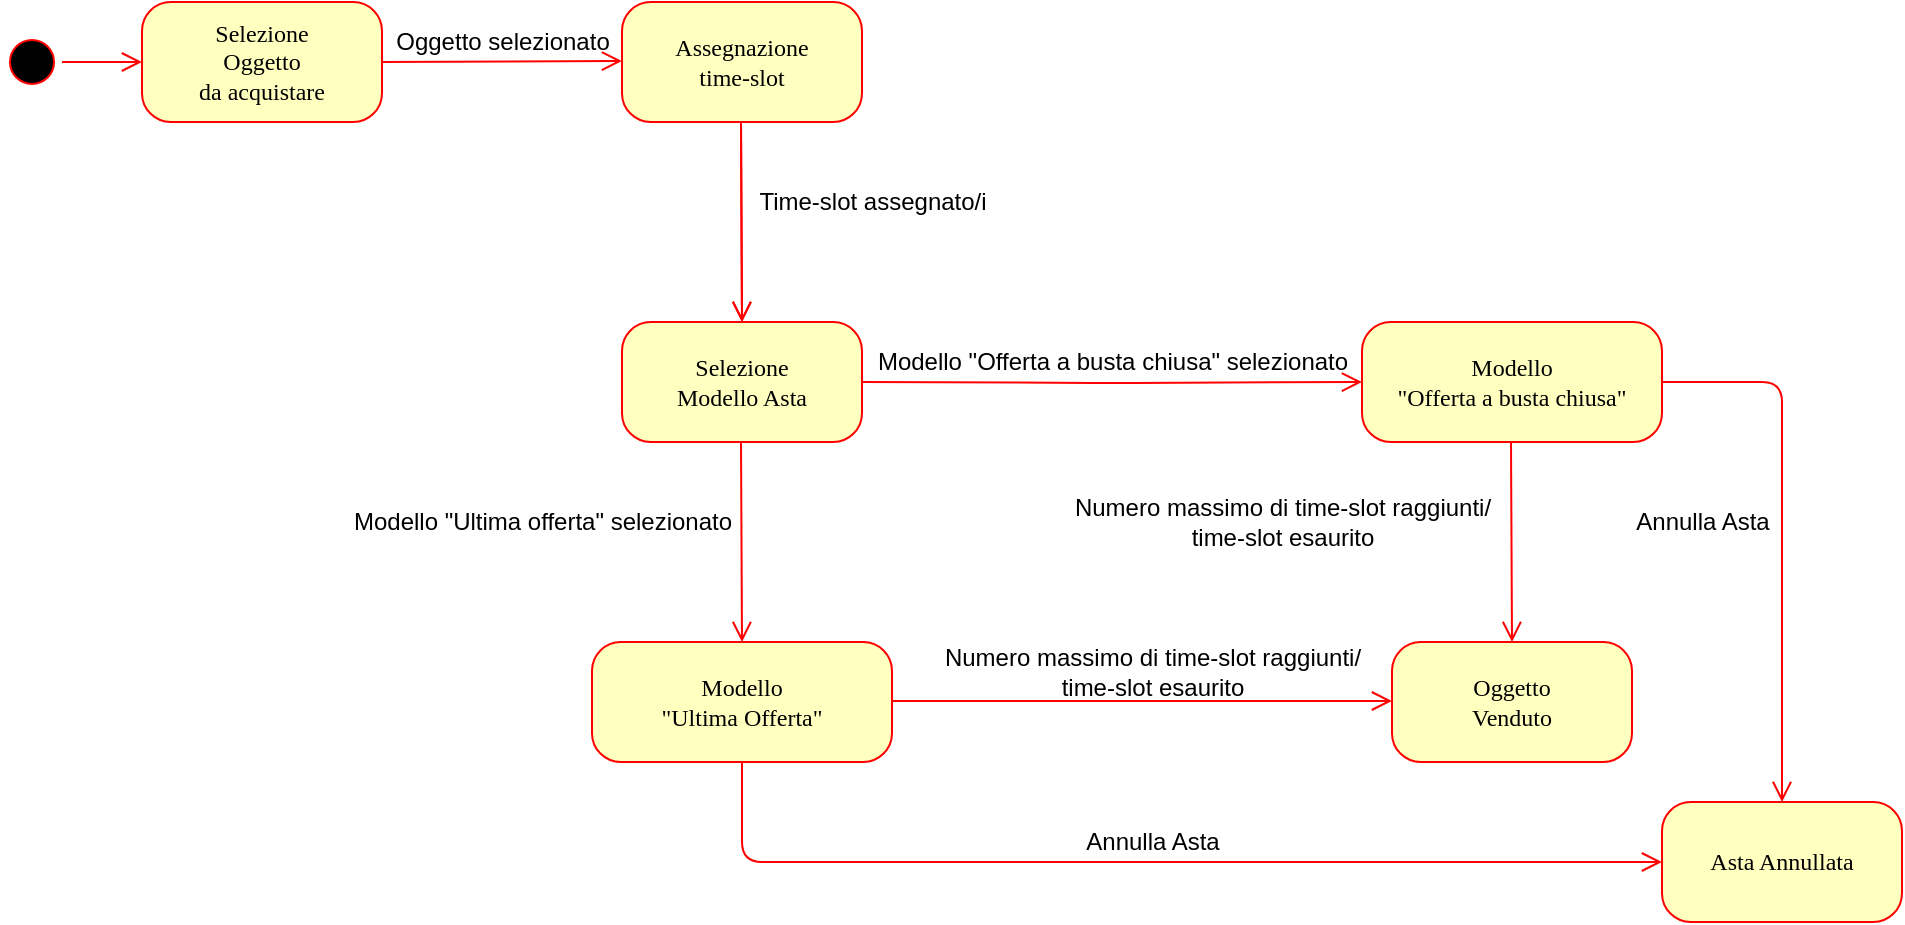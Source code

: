 <mxfile version="12.8.5" type="device"><diagram name="Page-1" id="58cdce13-f638-feb5-8d6f-7d28b1aa9fa0"><mxGraphModel dx="1108" dy="482" grid="1" gridSize="10" guides="1" tooltips="1" connect="1" arrows="1" fold="1" page="1" pageScale="1" pageWidth="1100" pageHeight="850" background="#ffffff" math="0" shadow="0"><root><mxCell id="0"/><mxCell id="1" parent="0"/><mxCell id="382b91b5511bd0f7-1" value="" style="ellipse;html=1;shape=startState;fillColor=#000000;strokeColor=#ff0000;rounded=1;shadow=0;comic=0;labelBackgroundColor=none;fontFamily=Verdana;fontSize=12;fontColor=#000000;align=center;direction=south;" parent="1" vertex="1"><mxGeometry x="130" y="135" width="30" height="30" as="geometry"/></mxCell><mxCell id="382b91b5511bd0f7-5" value="Assegnazione&lt;br&gt;time-slot" style="rounded=1;whiteSpace=wrap;html=1;arcSize=24;fillColor=#ffffc0;strokeColor=#ff0000;shadow=0;comic=0;labelBackgroundColor=none;fontFamily=Verdana;fontSize=12;fontColor=#000000;align=center;" parent="1" vertex="1"><mxGeometry x="440" y="120" width="120" height="60" as="geometry"/></mxCell><mxCell id="382b91b5511bd0f7-6" value="Selezione&lt;br&gt;Oggetto&lt;br&gt;da acquistare" style="rounded=1;whiteSpace=wrap;html=1;arcSize=24;fillColor=#ffffc0;strokeColor=#ff0000;shadow=0;comic=0;labelBackgroundColor=none;fontFamily=Verdana;fontSize=12;fontColor=#000000;align=center;" parent="1" vertex="1"><mxGeometry x="200" y="120" width="120" height="60" as="geometry"/></mxCell><mxCell id="2a3bc250acf0617d-9" style="edgeStyle=orthogonalEdgeStyle;html=1;labelBackgroundColor=none;endArrow=open;endSize=8;strokeColor=#ff0000;fontFamily=Verdana;fontSize=12;align=left;" parent="1" source="382b91b5511bd0f7-1" target="382b91b5511bd0f7-6" edge="1"><mxGeometry relative="1" as="geometry"/></mxCell><mxCell id="dyPRkWZAXjTV81JjuuN2-18" value="Selezione&lt;br&gt;Modello Asta" style="rounded=1;whiteSpace=wrap;html=1;arcSize=24;fillColor=#ffffc0;strokeColor=#ff0000;shadow=0;comic=0;labelBackgroundColor=none;fontFamily=Verdana;fontSize=12;fontColor=#000000;align=center;" parent="1" vertex="1"><mxGeometry x="440" y="280" width="120" height="60" as="geometry"/></mxCell><mxCell id="dyPRkWZAXjTV81JjuuN2-19" style="edgeStyle=elbowEdgeStyle;html=1;labelBackgroundColor=none;endArrow=open;endSize=8;strokeColor=#ff0000;fontFamily=Verdana;fontSize=12;align=left;exitX=0.25;exitY=1;" parent="1" edge="1"><mxGeometry relative="1" as="geometry"><mxPoint x="499.5" y="180" as="sourcePoint"/><mxPoint x="500" y="280" as="targetPoint"/></mxGeometry></mxCell><mxCell id="dyPRkWZAXjTV81JjuuN2-20" style="edgeStyle=orthogonalEdgeStyle;html=1;labelBackgroundColor=none;endArrow=open;endSize=8;strokeColor=#ff0000;fontFamily=Verdana;fontSize=12;align=left;" parent="1" target="dyPRkWZAXjTV81JjuuN2-21" edge="1"><mxGeometry relative="1" as="geometry"><mxPoint x="560" y="310" as="sourcePoint"/></mxGeometry></mxCell><mxCell id="dyPRkWZAXjTV81JjuuN2-21" value="Modello&lt;br&gt;&quot;Offerta a busta chiusa&quot;" style="rounded=1;whiteSpace=wrap;html=1;arcSize=24;fillColor=#ffffc0;strokeColor=#ff0000;shadow=0;comic=0;labelBackgroundColor=none;fontFamily=Verdana;fontSize=12;fontColor=#000000;align=center;" parent="1" vertex="1"><mxGeometry x="810" y="280" width="150" height="60" as="geometry"/></mxCell><mxCell id="dyPRkWZAXjTV81JjuuN2-23" style="edgeStyle=elbowEdgeStyle;html=1;labelBackgroundColor=none;endArrow=open;endSize=8;strokeColor=#ff0000;fontFamily=Verdana;fontSize=12;align=left;exitX=0.25;exitY=1;" parent="1" edge="1"><mxGeometry relative="1" as="geometry"><mxPoint x="499.5" y="340" as="sourcePoint"/><mxPoint x="500" y="440" as="targetPoint"/></mxGeometry></mxCell><mxCell id="dyPRkWZAXjTV81JjuuN2-25" value="Modello&lt;br&gt;&quot;Ultima Offerta&quot;" style="rounded=1;whiteSpace=wrap;html=1;arcSize=24;fillColor=#ffffc0;strokeColor=#ff0000;shadow=0;comic=0;labelBackgroundColor=none;fontFamily=Verdana;fontSize=12;fontColor=#000000;align=center;" parent="1" vertex="1"><mxGeometry x="425" y="440" width="150" height="60" as="geometry"/></mxCell><mxCell id="dyPRkWZAXjTV81JjuuN2-26" style="edgeStyle=elbowEdgeStyle;html=1;labelBackgroundColor=none;endArrow=open;endSize=8;strokeColor=#ff0000;fontFamily=Verdana;fontSize=12;align=left;exitX=0.25;exitY=1;" parent="1" edge="1"><mxGeometry relative="1" as="geometry"><mxPoint x="499.5" y="180" as="sourcePoint"/><mxPoint x="500" y="280" as="targetPoint"/></mxGeometry></mxCell><mxCell id="dyPRkWZAXjTV81JjuuN2-27" value="Oggetto&lt;br&gt;Venduto" style="rounded=1;whiteSpace=wrap;html=1;arcSize=24;fillColor=#ffffc0;strokeColor=#ff0000;shadow=0;comic=0;labelBackgroundColor=none;fontFamily=Verdana;fontSize=12;fontColor=#000000;align=center;" parent="1" vertex="1"><mxGeometry x="825" y="440" width="120" height="60" as="geometry"/></mxCell><mxCell id="dyPRkWZAXjTV81JjuuN2-29" style="edgeStyle=elbowEdgeStyle;html=1;labelBackgroundColor=none;endArrow=open;endSize=8;strokeColor=#ff0000;fontFamily=Verdana;fontSize=12;align=left;exitX=0.25;exitY=1;" parent="1" edge="1"><mxGeometry relative="1" as="geometry"><mxPoint x="884.5" y="340" as="sourcePoint"/><mxPoint x="885" y="440" as="targetPoint"/></mxGeometry></mxCell><mxCell id="dyPRkWZAXjTV81JjuuN2-30" style="edgeStyle=orthogonalEdgeStyle;html=1;labelBackgroundColor=none;endArrow=open;endSize=8;strokeColor=#ff0000;fontFamily=Verdana;fontSize=12;align=left;exitX=1;exitY=0.5;exitDx=0;exitDy=0;" parent="1" source="382b91b5511bd0f7-6" edge="1"><mxGeometry relative="1" as="geometry"><mxPoint x="360" y="149.5" as="sourcePoint"/><mxPoint x="440" y="149.5" as="targetPoint"/></mxGeometry></mxCell><mxCell id="dyPRkWZAXjTV81JjuuN2-32" value="Oggetto selezionato" style="text;html=1;align=center;verticalAlign=middle;resizable=0;points=[];autosize=1;" parent="1" vertex="1"><mxGeometry x="320" y="130" width="120" height="20" as="geometry"/></mxCell><mxCell id="dyPRkWZAXjTV81JjuuN2-33" value="Time-slot assegnato/i" style="text;html=1;align=center;verticalAlign=middle;resizable=0;points=[];autosize=1;" parent="1" vertex="1"><mxGeometry x="500" y="210" width="130" height="20" as="geometry"/></mxCell><mxCell id="dyPRkWZAXjTV81JjuuN2-35" value="Modello &quot;Offerta a busta chiusa&quot; selezionato" style="text;html=1;align=center;verticalAlign=middle;resizable=0;points=[];autosize=1;" parent="1" vertex="1"><mxGeometry x="560" y="290" width="250" height="20" as="geometry"/></mxCell><mxCell id="dyPRkWZAXjTV81JjuuN2-36" value="Modello &quot;Ultima offerta&quot; selezionato" style="text;html=1;align=center;verticalAlign=middle;resizable=0;points=[];autosize=1;" parent="1" vertex="1"><mxGeometry x="300" y="370" width="200" height="20" as="geometry"/></mxCell><mxCell id="dyPRkWZAXjTV81JjuuN2-37" style="edgeStyle=orthogonalEdgeStyle;html=1;labelBackgroundColor=none;endArrow=open;endSize=8;strokeColor=#ff0000;fontFamily=Verdana;fontSize=12;align=left;" parent="1" edge="1"><mxGeometry relative="1" as="geometry"><mxPoint x="575" y="469.5" as="sourcePoint"/><mxPoint x="825" y="469.5" as="targetPoint"/></mxGeometry></mxCell><mxCell id="dyPRkWZAXjTV81JjuuN2-38" value="Numero massimo di time-slot raggiunti/&lt;br&gt;time-slot esaurito" style="text;html=1;align=center;verticalAlign=middle;resizable=0;points=[];autosize=1;" parent="1" vertex="1"><mxGeometry x="660" y="365" width="220" height="30" as="geometry"/></mxCell><mxCell id="dyPRkWZAXjTV81JjuuN2-40" value="Numero massimo di time-slot raggiunti/&lt;br&gt;time-slot esaurito" style="text;html=1;align=center;verticalAlign=middle;resizable=0;points=[];autosize=1;" parent="1" vertex="1"><mxGeometry x="595" y="440" width="220" height="30" as="geometry"/></mxCell><mxCell id="A3K0JBtu_HOzARxkVbDt-3" value="Asta Annullata" style="rounded=1;whiteSpace=wrap;html=1;arcSize=24;fillColor=#ffffc0;strokeColor=#ff0000;shadow=0;comic=0;labelBackgroundColor=none;fontFamily=Verdana;fontSize=12;fontColor=#000000;align=center;" parent="1" vertex="1"><mxGeometry x="960" y="520" width="120" height="60" as="geometry"/></mxCell><mxCell id="9mK2WWWWAvH49M6KPqgp-1" style="edgeStyle=orthogonalEdgeStyle;html=1;labelBackgroundColor=none;endArrow=open;endSize=8;strokeColor=#ff0000;fontFamily=Verdana;fontSize=12;align=left;exitX=0.5;exitY=1;exitDx=0;exitDy=0;entryX=0;entryY=0.5;entryDx=0;entryDy=0;" parent="1" source="dyPRkWZAXjTV81JjuuN2-25" target="A3K0JBtu_HOzARxkVbDt-3" edge="1"><mxGeometry relative="1" as="geometry"><mxPoint x="500" y="549.5" as="sourcePoint"/><mxPoint x="750" y="549.5" as="targetPoint"/><Array as="points"><mxPoint x="500" y="550"/></Array></mxGeometry></mxCell><mxCell id="9mK2WWWWAvH49M6KPqgp-2" style="edgeStyle=elbowEdgeStyle;html=1;labelBackgroundColor=none;endArrow=open;endSize=8;strokeColor=#ff0000;fontFamily=Verdana;fontSize=12;align=left;exitX=1;exitY=0.5;exitDx=0;exitDy=0;" parent="1" source="dyPRkWZAXjTV81JjuuN2-21" edge="1"><mxGeometry relative="1" as="geometry"><mxPoint x="1019.5" y="420" as="sourcePoint"/><mxPoint x="1020" y="520" as="targetPoint"/><Array as="points"><mxPoint x="1020" y="420"/></Array></mxGeometry></mxCell><mxCell id="9mK2WWWWAvH49M6KPqgp-3" value="Annulla Asta" style="text;html=1;align=center;verticalAlign=middle;resizable=0;points=[];autosize=1;" parent="1" vertex="1"><mxGeometry x="665" y="530" width="80" height="20" as="geometry"/></mxCell><mxCell id="9mK2WWWWAvH49M6KPqgp-4" value="Annulla Asta" style="text;html=1;align=center;verticalAlign=middle;resizable=0;points=[];autosize=1;" parent="1" vertex="1"><mxGeometry x="940" y="370" width="80" height="20" as="geometry"/></mxCell></root></mxGraphModel></diagram></mxfile>